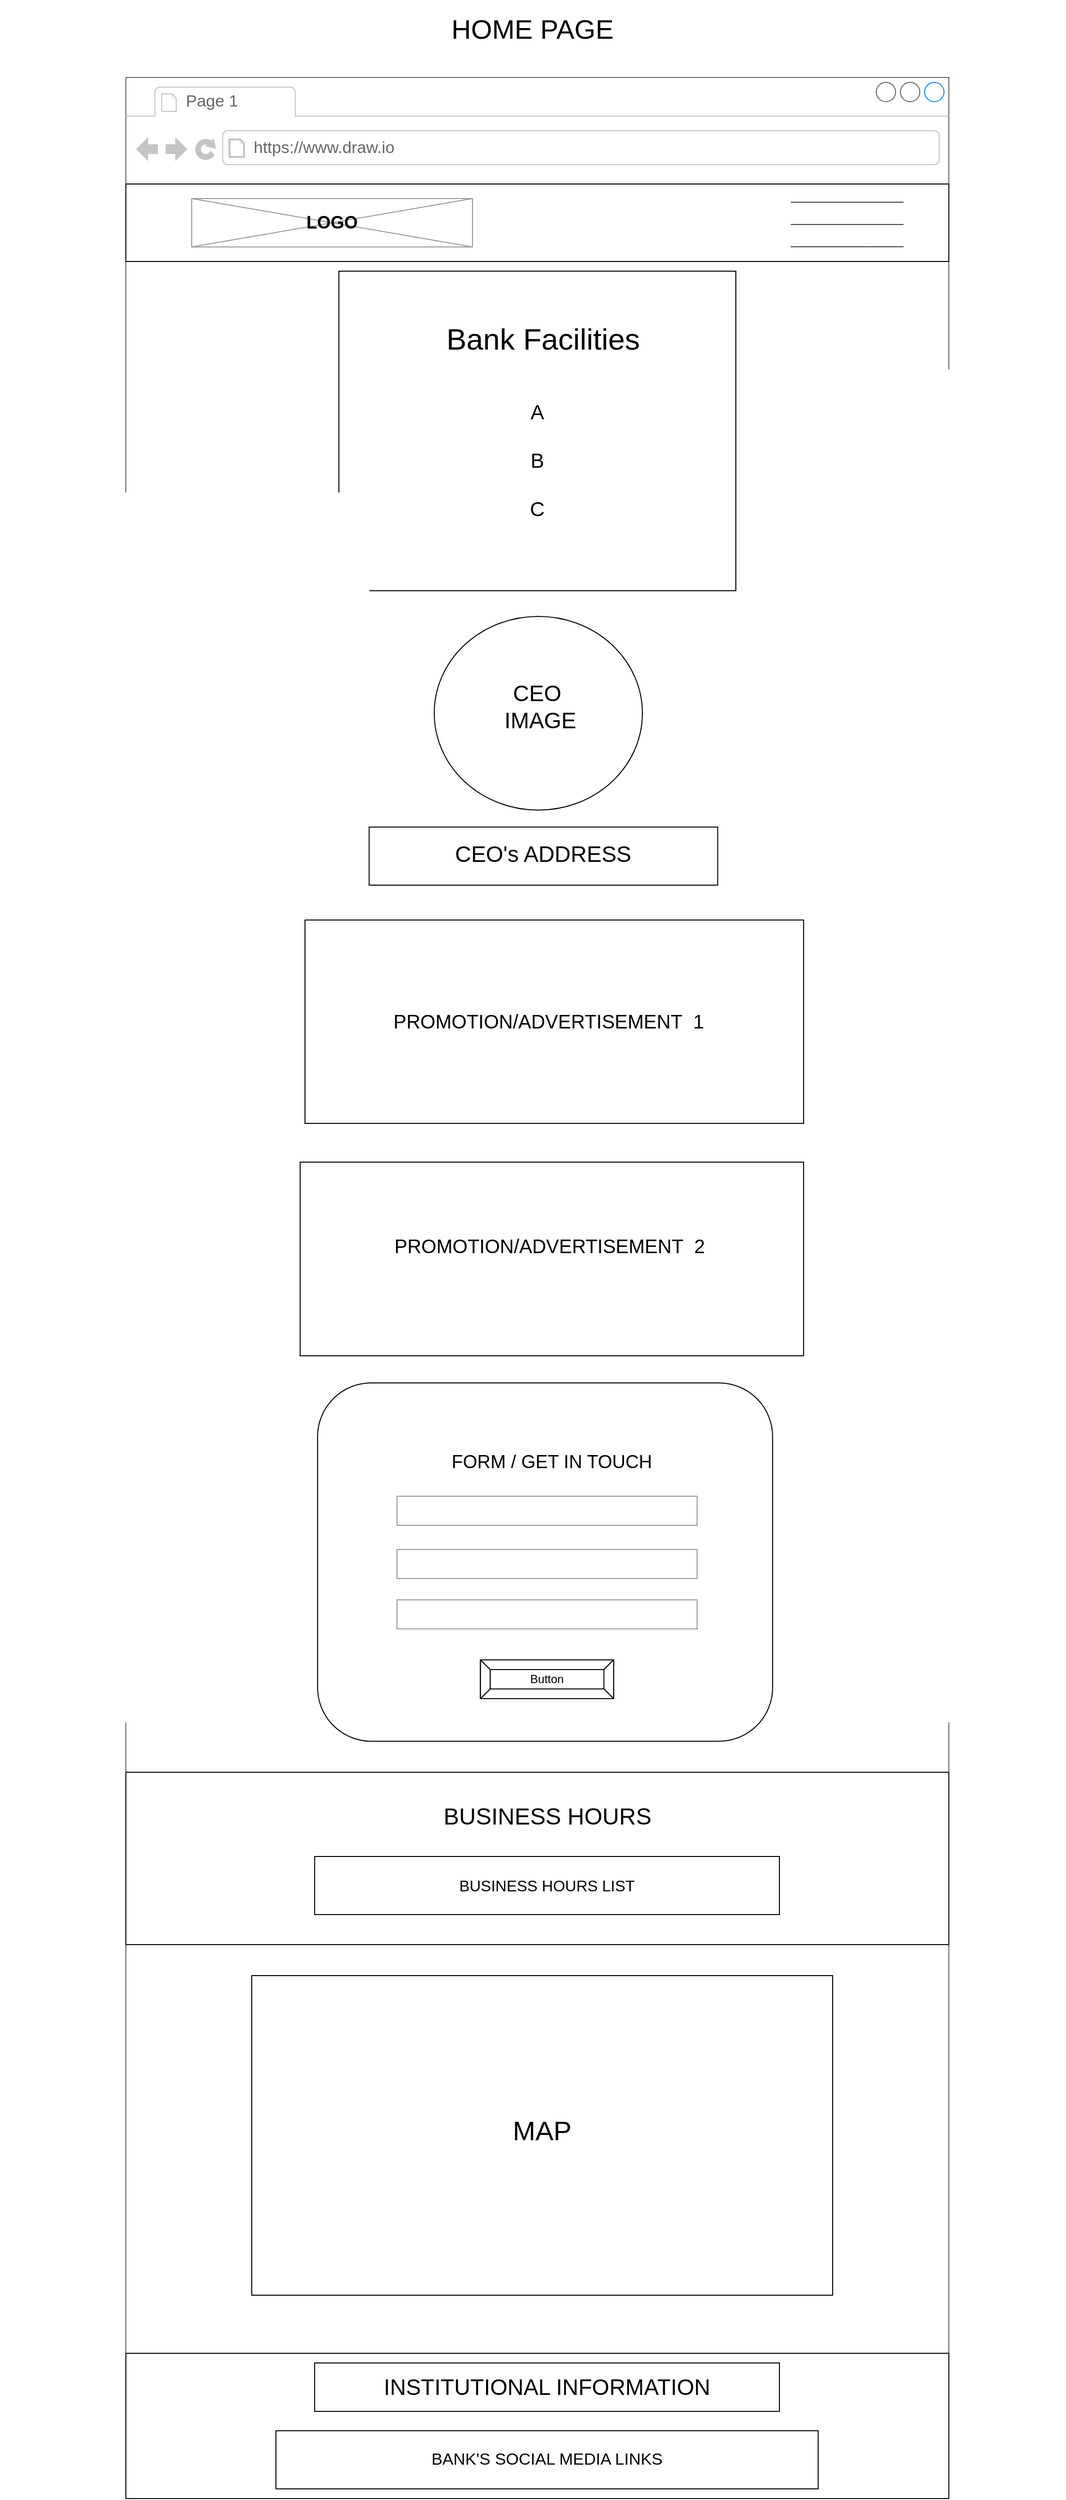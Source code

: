 <mxfile version="22.1.16" type="device">
  <diagram name="Page-1" id="2cc2dc42-3aac-f2a9-1cec-7a8b7cbee084">
    <mxGraphModel dx="2072" dy="2062" grid="1" gridSize="10" guides="1" tooltips="1" connect="1" arrows="1" fold="1" page="1" pageScale="1" pageWidth="1100" pageHeight="850" background="none" math="0" shadow="0">
      <root>
        <mxCell id="0" />
        <mxCell id="1" parent="0" />
        <mxCell id="AsocRW2U9enTBRK1ayEM-1" value="" style="strokeWidth=1;shadow=0;dashed=0;align=center;html=1;shape=mxgraph.mockup.containers.browserWindow;rSize=0;strokeColor=#666666;strokeColor2=#008cff;strokeColor3=#c4c4c4;mainText=,;recursiveResize=0;" parent="1" vertex="1">
          <mxGeometry x="240" y="-320" width="850" height="2500" as="geometry" />
        </mxCell>
        <mxCell id="AsocRW2U9enTBRK1ayEM-2" value="Page 1" style="strokeWidth=1;shadow=0;dashed=0;align=center;html=1;shape=mxgraph.mockup.containers.anchor;fontSize=17;fontColor=#666666;align=left;whiteSpace=wrap;" parent="AsocRW2U9enTBRK1ayEM-1" vertex="1">
          <mxGeometry x="60" y="12" width="110" height="26" as="geometry" />
        </mxCell>
        <mxCell id="AsocRW2U9enTBRK1ayEM-3" value="https://www.draw.io" style="strokeWidth=1;shadow=0;dashed=0;align=center;html=1;shape=mxgraph.mockup.containers.anchor;rSize=0;fontSize=17;fontColor=#666666;align=left;" parent="AsocRW2U9enTBRK1ayEM-1" vertex="1">
          <mxGeometry x="130" y="60" width="250" height="26" as="geometry" />
        </mxCell>
        <mxCell id="AsocRW2U9enTBRK1ayEM-9" value="" style="rounded=0;whiteSpace=wrap;html=1;" parent="AsocRW2U9enTBRK1ayEM-1" vertex="1">
          <mxGeometry y="110" width="850" height="80" as="geometry" />
        </mxCell>
        <mxCell id="AsocRW2U9enTBRK1ayEM-14" value="" style="verticalLabelPosition=bottom;shadow=0;dashed=0;align=center;html=1;verticalAlign=top;strokeWidth=1;shape=mxgraph.mockup.graphics.simpleIcon;strokeColor=#999999;" parent="AsocRW2U9enTBRK1ayEM-1" vertex="1">
          <mxGeometry x="68" y="125" width="290" height="50" as="geometry" />
        </mxCell>
        <mxCell id="AsocRW2U9enTBRK1ayEM-15" value="&lt;b&gt;&lt;font style=&quot;font-size: 18px;&quot;&gt;LOGO&lt;/font&gt;&lt;/b&gt;" style="text;html=1;strokeColor=none;fillColor=none;align=center;verticalAlign=middle;whiteSpace=wrap;rounded=0;" parent="AsocRW2U9enTBRK1ayEM-1" vertex="1">
          <mxGeometry x="183" y="135" width="60" height="30" as="geometry" />
        </mxCell>
        <mxCell id="AsocRW2U9enTBRK1ayEM-16" value="" style="rounded=0;whiteSpace=wrap;html=1;" parent="AsocRW2U9enTBRK1ayEM-1" vertex="1">
          <mxGeometry x="220" y="200" width="410" height="330" as="geometry" />
        </mxCell>
        <mxCell id="AsocRW2U9enTBRK1ayEM-20" value="&lt;font style=&quot;font-size: 31px;&quot;&gt;Bank Facilities&lt;/font&gt;" style="text;html=1;strokeColor=none;fillColor=none;align=center;verticalAlign=middle;whiteSpace=wrap;rounded=0;" parent="AsocRW2U9enTBRK1ayEM-1" vertex="1">
          <mxGeometry x="296" y="240" width="270" height="60" as="geometry" />
        </mxCell>
        <mxCell id="AsocRW2U9enTBRK1ayEM-21" value="&lt;font style=&quot;font-size: 21px;&quot;&gt;A&lt;br&gt;&lt;br&gt;B&lt;br&gt;&lt;br&gt;C&lt;/font&gt;" style="text;html=1;strokeColor=none;fillColor=none;align=center;verticalAlign=middle;whiteSpace=wrap;rounded=0;" parent="AsocRW2U9enTBRK1ayEM-1" vertex="1">
          <mxGeometry x="395" y="290" width="60" height="210" as="geometry" />
        </mxCell>
        <mxCell id="AsocRW2U9enTBRK1ayEM-25" value="" style="rounded=0;whiteSpace=wrap;html=1;" parent="AsocRW2U9enTBRK1ayEM-1" vertex="1">
          <mxGeometry x="185" y="870" width="515" height="210" as="geometry" />
        </mxCell>
        <mxCell id="AsocRW2U9enTBRK1ayEM-27" value="" style="rounded=0;whiteSpace=wrap;html=1;" parent="AsocRW2U9enTBRK1ayEM-1" vertex="1">
          <mxGeometry x="180" y="1120" width="520" height="200" as="geometry" />
        </mxCell>
        <mxCell id="AsocRW2U9enTBRK1ayEM-28" value="&lt;font style=&quot;font-size: 20px;&quot;&gt;&amp;nbsp;PROMOTION/ADVERTISEMENT&amp;nbsp; 1&lt;/font&gt;" style="text;html=1;strokeColor=none;fillColor=none;align=center;verticalAlign=middle;whiteSpace=wrap;rounded=0;" parent="AsocRW2U9enTBRK1ayEM-1" vertex="1">
          <mxGeometry x="159" y="924" width="550" height="100" as="geometry" />
        </mxCell>
        <mxCell id="AsocRW2U9enTBRK1ayEM-29" value="&lt;font style=&quot;font-size: 20px;&quot;&gt;&amp;nbsp;PROMOTION/ADVERTISEMENT&amp;nbsp; 2&lt;/font&gt;" style="text;html=1;strokeColor=none;fillColor=none;align=center;verticalAlign=middle;whiteSpace=wrap;rounded=0;" parent="AsocRW2U9enTBRK1ayEM-1" vertex="1">
          <mxGeometry x="205" y="1171" width="460" height="70" as="geometry" />
        </mxCell>
        <mxCell id="AsocRW2U9enTBRK1ayEM-32" value="" style="rounded=1;whiteSpace=wrap;html=1;" parent="AsocRW2U9enTBRK1ayEM-1" vertex="1">
          <mxGeometry x="198" y="1348" width="470" height="370" as="geometry" />
        </mxCell>
        <mxCell id="AsocRW2U9enTBRK1ayEM-33" value="" style="strokeWidth=1;shadow=0;dashed=0;align=center;html=1;shape=mxgraph.mockup.forms.pwField;strokeColor=#999999;mainText=;align=left;fontColor=#666666;fontSize=17;spacingLeft=3;" parent="AsocRW2U9enTBRK1ayEM-1" vertex="1">
          <mxGeometry x="280" y="1465" width="310" height="30" as="geometry" />
        </mxCell>
        <mxCell id="AsocRW2U9enTBRK1ayEM-35" value="" style="strokeWidth=1;shadow=0;dashed=0;align=center;html=1;shape=mxgraph.mockup.forms.pwField;strokeColor=#999999;mainText=;align=left;fontColor=#666666;fontSize=17;spacingLeft=3;" parent="AsocRW2U9enTBRK1ayEM-1" vertex="1">
          <mxGeometry x="280" y="1520" width="310" height="30" as="geometry" />
        </mxCell>
        <mxCell id="AsocRW2U9enTBRK1ayEM-34" value="" style="strokeWidth=1;shadow=0;dashed=0;align=center;html=1;shape=mxgraph.mockup.forms.pwField;strokeColor=#999999;mainText=;align=left;fontColor=#666666;fontSize=17;spacingLeft=3;" parent="AsocRW2U9enTBRK1ayEM-1" vertex="1">
          <mxGeometry x="280" y="1572" width="310" height="30" as="geometry" />
        </mxCell>
        <mxCell id="AsocRW2U9enTBRK1ayEM-36" value="Button" style="labelPosition=center;verticalLabelPosition=middle;align=center;html=1;shape=mxgraph.basic.button;dx=10;whiteSpace=wrap;" parent="AsocRW2U9enTBRK1ayEM-1" vertex="1">
          <mxGeometry x="366.25" y="1634" width="137.5" height="40" as="geometry" />
        </mxCell>
        <mxCell id="AsocRW2U9enTBRK1ayEM-37" value="&lt;font style=&quot;font-size: 19px;&quot;&gt;FORM / GET IN TOUCH&lt;/font&gt;" style="text;html=1;strokeColor=none;fillColor=none;align=center;verticalAlign=middle;whiteSpace=wrap;rounded=0;" parent="AsocRW2U9enTBRK1ayEM-1" vertex="1">
          <mxGeometry x="335" y="1415" width="210" height="30" as="geometry" />
        </mxCell>
        <mxCell id="AsocRW2U9enTBRK1ayEM-38" value="" style="rounded=0;whiteSpace=wrap;html=1;" parent="AsocRW2U9enTBRK1ayEM-1" vertex="1">
          <mxGeometry y="1750" width="850" height="178" as="geometry" />
        </mxCell>
        <mxCell id="AsocRW2U9enTBRK1ayEM-39" value="&lt;font style=&quot;font-size: 16px;&quot;&gt;BUSINESS HOURS LIST&lt;/font&gt;" style="rounded=0;whiteSpace=wrap;html=1;" parent="AsocRW2U9enTBRK1ayEM-1" vertex="1">
          <mxGeometry x="195" y="1837" width="480" height="60" as="geometry" />
        </mxCell>
        <mxCell id="AsocRW2U9enTBRK1ayEM-41" value="&lt;span style=&quot;font-weight: normal;&quot;&gt;BUSINESS HOURS&lt;/span&gt;" style="text;strokeColor=none;fillColor=none;html=1;fontSize=24;fontStyle=1;verticalAlign=middle;align=center;" parent="AsocRW2U9enTBRK1ayEM-1" vertex="1">
          <mxGeometry x="255" y="1776" width="360" height="40" as="geometry" />
        </mxCell>
        <mxCell id="AsocRW2U9enTBRK1ayEM-42" value="" style="rounded=0;whiteSpace=wrap;html=1;" parent="AsocRW2U9enTBRK1ayEM-1" vertex="1">
          <mxGeometry x="130" y="1960" width="600" height="330" as="geometry" />
        </mxCell>
        <mxCell id="AsocRW2U9enTBRK1ayEM-43" value="&lt;font style=&quot;font-size: 28px;&quot;&gt;MAP&lt;/font&gt;" style="text;html=1;strokeColor=none;fillColor=none;align=center;verticalAlign=middle;whiteSpace=wrap;rounded=0;" parent="AsocRW2U9enTBRK1ayEM-1" vertex="1">
          <mxGeometry x="310" y="2065" width="240" height="110" as="geometry" />
        </mxCell>
        <mxCell id="AsocRW2U9enTBRK1ayEM-44" value="" style="rounded=0;whiteSpace=wrap;html=1;" parent="AsocRW2U9enTBRK1ayEM-1" vertex="1">
          <mxGeometry y="2350" width="850" height="150" as="geometry" />
        </mxCell>
        <mxCell id="AsocRW2U9enTBRK1ayEM-46" value="&lt;font style=&quot;font-size: 23px;&quot;&gt;INSTITUTIONAL INFORMATION&lt;/font&gt;" style="rounded=0;whiteSpace=wrap;html=1;" parent="AsocRW2U9enTBRK1ayEM-1" vertex="1">
          <mxGeometry x="195" y="2360" width="480" height="50" as="geometry" />
        </mxCell>
        <mxCell id="AsocRW2U9enTBRK1ayEM-47" value="&lt;font style=&quot;font-size: 17px;&quot;&gt;BANK&#39;S SOCIAL MEDIA LINKS&lt;/font&gt;" style="rounded=0;whiteSpace=wrap;html=1;" parent="AsocRW2U9enTBRK1ayEM-1" vertex="1">
          <mxGeometry x="155" y="2430" width="560" height="60" as="geometry" />
        </mxCell>
        <mxCell id="HlP9P9GdKtncIxwWqKx_-1" value="&lt;b style=&quot;border-color: var(--border-color); font-size: 19px;&quot;&gt;___________&lt;br style=&quot;border-color: var(--border-color);&quot;&gt;___________&lt;br style=&quot;border-color: var(--border-color);&quot;&gt;___________&lt;/b&gt;" style="text;html=1;strokeColor=none;fillColor=none;align=center;verticalAlign=middle;whiteSpace=wrap;rounded=0;" vertex="1" parent="AsocRW2U9enTBRK1ayEM-1">
          <mxGeometry x="660" y="119" width="170" height="50" as="geometry" />
        </mxCell>
        <mxCell id="AsocRW2U9enTBRK1ayEM-18" value="" style="ellipse;whiteSpace=wrap;html=1;rotation=90;" parent="AsocRW2U9enTBRK1ayEM-1" vertex="1">
          <mxGeometry x="326" y="549" width="200" height="215" as="geometry" />
        </mxCell>
        <mxCell id="AsocRW2U9enTBRK1ayEM-23" value="" style="rounded=0;whiteSpace=wrap;html=1;" parent="AsocRW2U9enTBRK1ayEM-1" vertex="1">
          <mxGeometry x="251.25" y="774" width="360" height="60" as="geometry" />
        </mxCell>
        <mxCell id="AsocRW2U9enTBRK1ayEM-24" value="&lt;font style=&quot;font-size: 23px;&quot;&gt;CEO&#39;s ADDRESS&lt;/font&gt;" style="text;html=1;strokeColor=none;fillColor=none;align=center;verticalAlign=middle;whiteSpace=wrap;rounded=0;" parent="AsocRW2U9enTBRK1ayEM-1" vertex="1">
          <mxGeometry x="331" y="782" width="200" height="40" as="geometry" />
        </mxCell>
        <mxCell id="AsocRW2U9enTBRK1ayEM-22" value="&lt;font style=&quot;font-size: 23px;&quot;&gt;CEO&amp;nbsp;&lt;br&gt;IMAGE&lt;/font&gt;" style="text;html=1;strokeColor=none;fillColor=none;align=center;verticalAlign=middle;whiteSpace=wrap;rounded=0;" parent="AsocRW2U9enTBRK1ayEM-1" vertex="1">
          <mxGeometry x="368" y="613.25" width="120" height="72.5" as="geometry" />
        </mxCell>
        <mxCell id="AsocRW2U9enTBRK1ayEM-4" value="&lt;font style=&quot;font-size: 28px;&quot;&gt;HOME PAGE&lt;/font&gt;" style="text;html=1;strokeColor=none;fillColor=none;align=center;verticalAlign=middle;whiteSpace=wrap;rounded=0;" parent="1" vertex="1">
          <mxGeometry x="110" y="-400" width="1100" height="60" as="geometry" />
        </mxCell>
      </root>
    </mxGraphModel>
  </diagram>
</mxfile>
